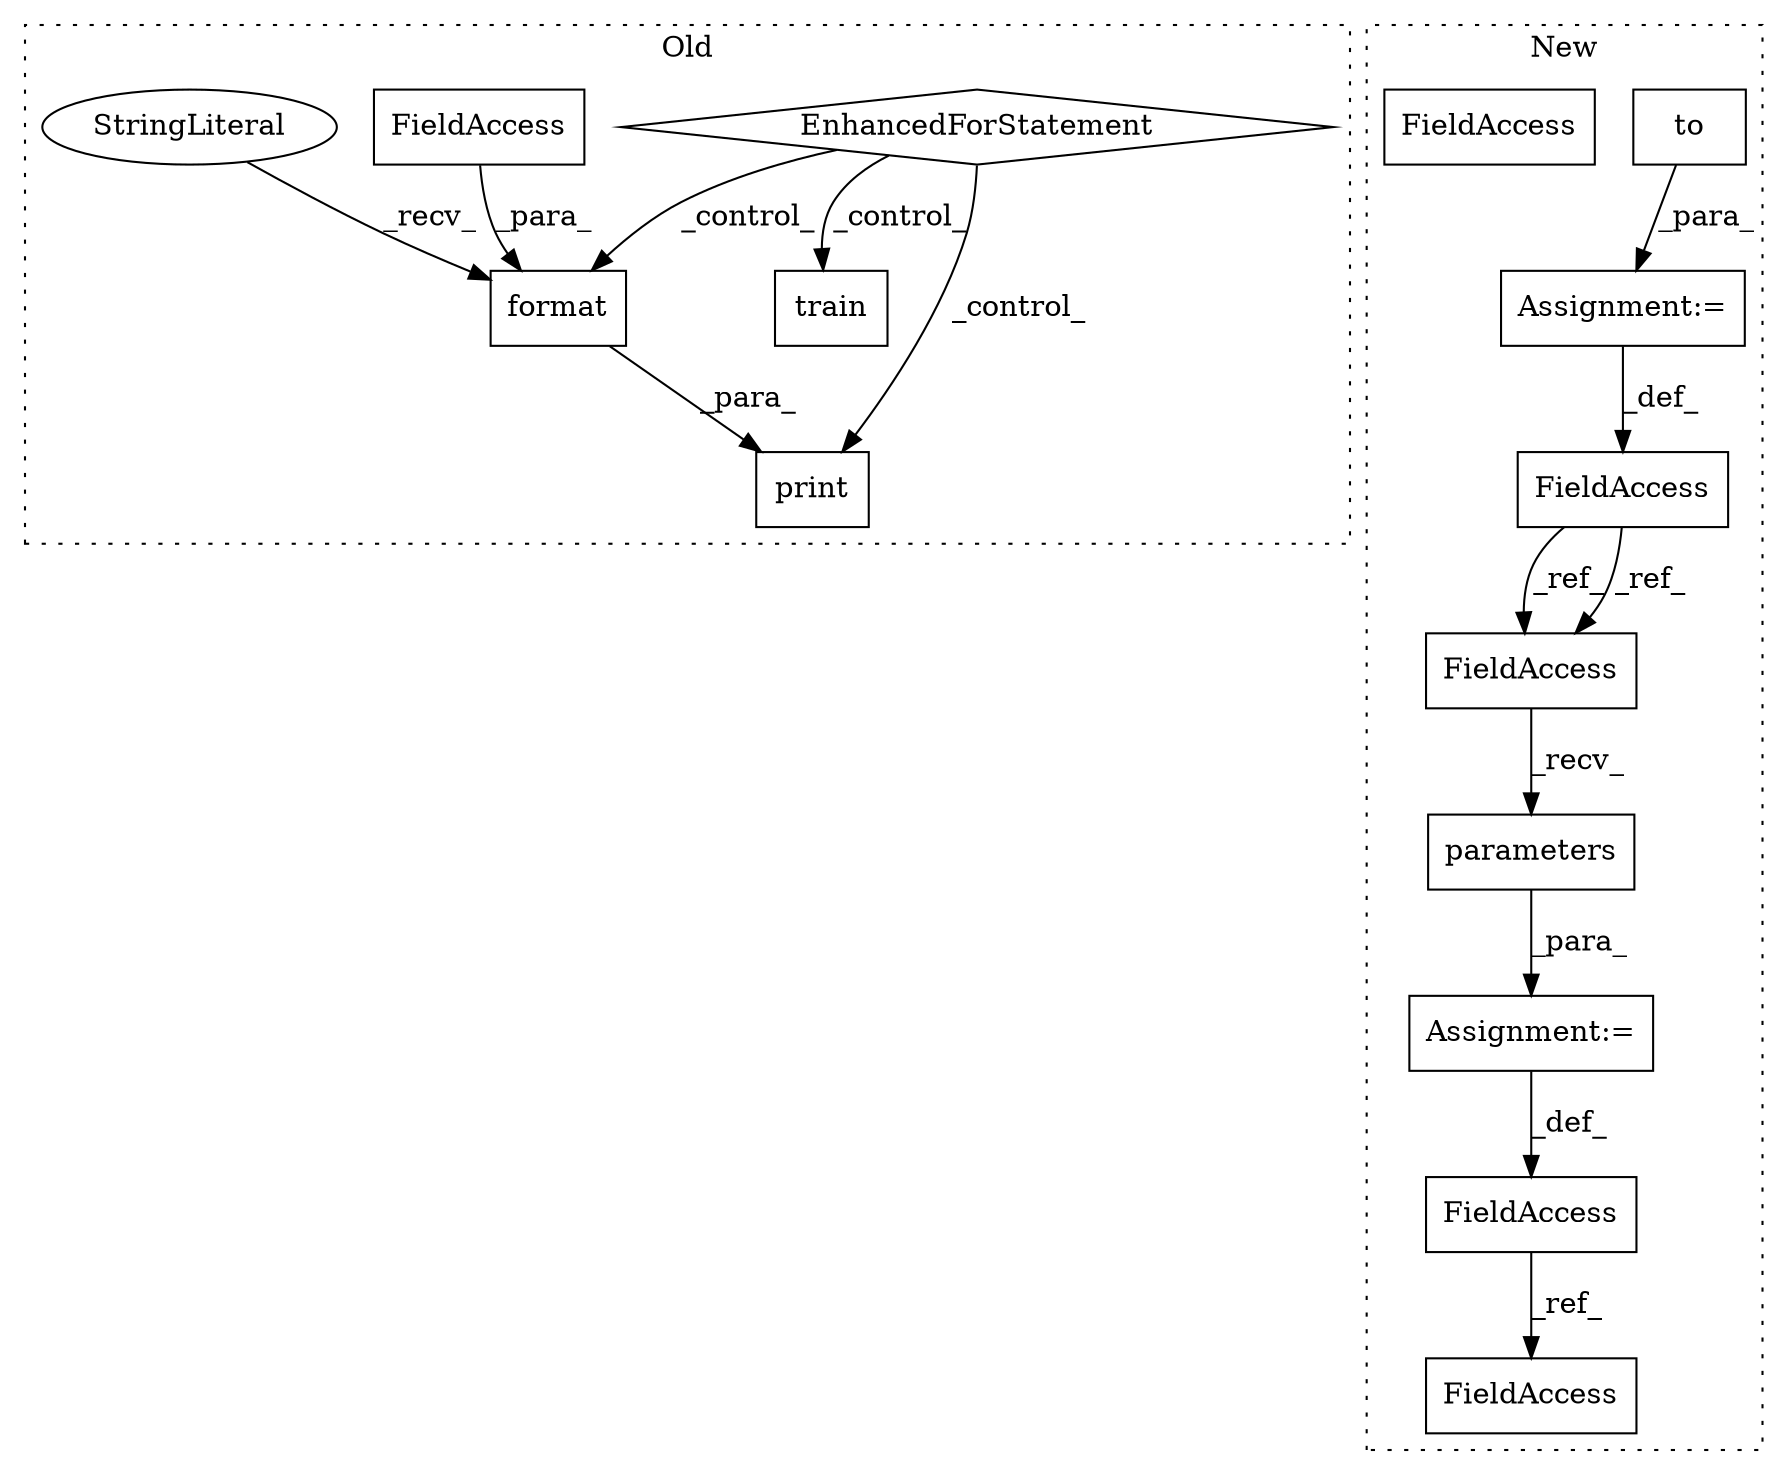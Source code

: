 digraph G {
subgraph cluster0 {
1 [label="train" a="32" s="5339,5356" l="6,1" shape="box"];
3 [label="EnhancedForStatement" a="70" s="5239,5327" l="57,2" shape="diamond"];
5 [label="print" a="32" s="5472,5622" l="6,1" shape="box"];
10 [label="format" a="32" s="5544,5621" l="7,1" shape="box"];
11 [label="FieldAccess" a="22" s="5551" l="11" shape="box"];
12 [label="StringLiteral" a="45" s="5478" l="65" shape="ellipse"];
label = "Old";
style="dotted";
}
subgraph cluster1 {
2 [label="to" a="32" s="4219,4228" l="3,1" shape="box"];
4 [label="FieldAccess" a="22" s="4237" l="9" shape="box"];
6 [label="Assignment:=" a="7" s="4246" l="1" shape="box"];
7 [label="FieldAccess" a="22" s="4539" l="9" shape="box"];
8 [label="FieldAccess" a="22" s="4164" l="5" shape="box"];
9 [label="FieldAccess" a="22" s="4335" l="5" shape="box"];
13 [label="Assignment:=" a="7" s="4169" l="1" shape="box"];
14 [label="parameters" a="32" s="4344" l="12" shape="box"];
15 [label="FieldAccess" a="22" s="4335" l="5" shape="box"];
label = "New";
style="dotted";
}
2 -> 13 [label="_para_"];
3 -> 10 [label="_control_"];
3 -> 5 [label="_control_"];
3 -> 1 [label="_control_"];
4 -> 7 [label="_ref_"];
6 -> 4 [label="_def_"];
8 -> 15 [label="_ref_"];
8 -> 15 [label="_ref_"];
10 -> 5 [label="_para_"];
11 -> 10 [label="_para_"];
12 -> 10 [label="_recv_"];
13 -> 8 [label="_def_"];
14 -> 6 [label="_para_"];
15 -> 14 [label="_recv_"];
}
